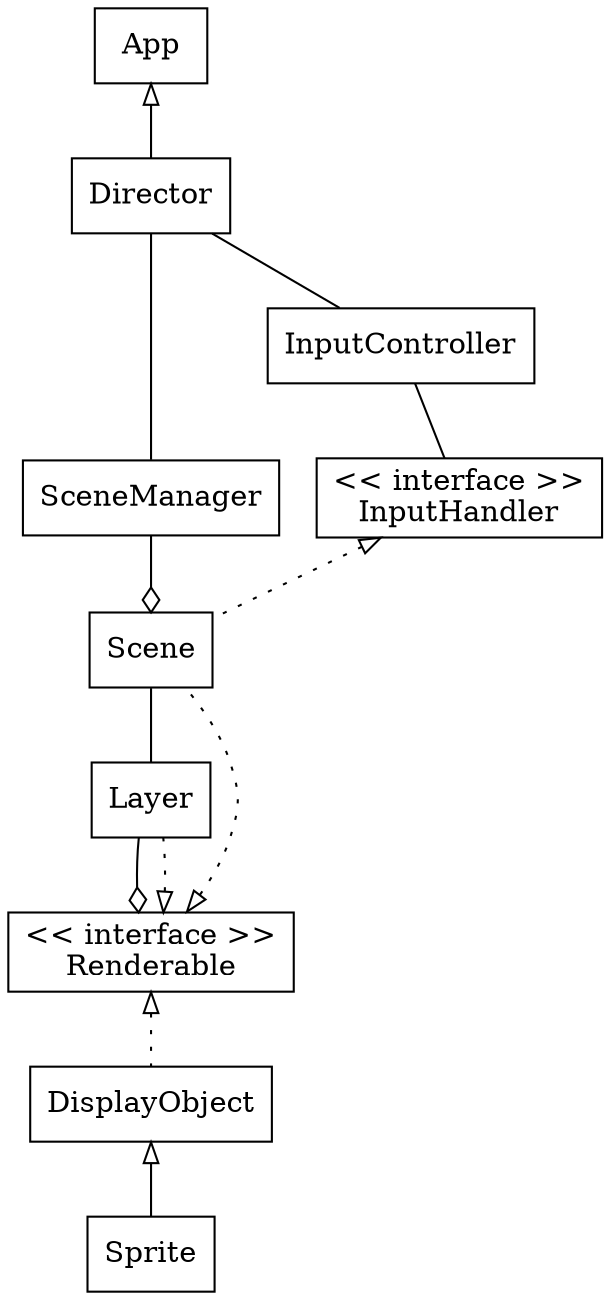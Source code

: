 digraph G {
    node [shape=box]

    subgraph extends {
        edge [dir=back, arrowtail=onormal]
        App -> Director
        DisplayObject -> Sprite
    }

    subgraph aggregations {
        edge [arrowhead=odiamond]
        SceneManager -> Scene [weight=8]
        Layer -> Renderable [weight=8]
    }

    subgraph relations {
        edge [arrowhead=none]
        InputController -> InputHandler
        Director -> InputController
        Director -> SceneManager [weight=8]
        Scene -> Layer [weight=8]
    }

    subgraph implements {
        edge [style=dotted, dir=back, arrowtail=onormal]
        Renderable [label="<< interface >>\nRenderable"]
        InputHandler [label="<< interface >>\nInputHandler"]
        Renderable -> Scene
        Renderable -> Layer
        Renderable -> DisplayObject
        InputHandler -> Scene
    }
}
